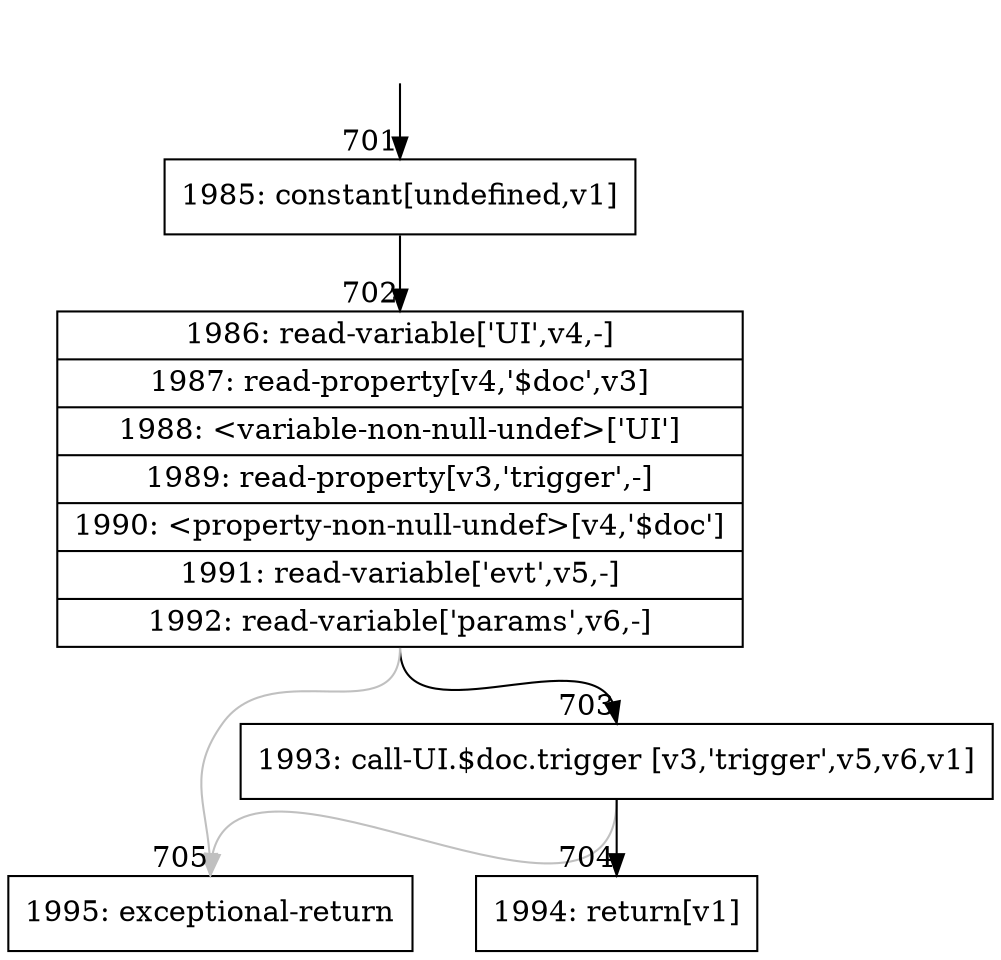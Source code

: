 digraph {
rankdir="TD"
BB_entry57[shape=none,label=""];
BB_entry57 -> BB701 [tailport=s, headport=n, headlabel="    701"]
BB701 [shape=record label="{1985: constant[undefined,v1]}" ] 
BB701 -> BB702 [tailport=s, headport=n, headlabel="      702"]
BB702 [shape=record label="{1986: read-variable['UI',v4,-]|1987: read-property[v4,'$doc',v3]|1988: \<variable-non-null-undef\>['UI']|1989: read-property[v3,'trigger',-]|1990: \<property-non-null-undef\>[v4,'$doc']|1991: read-variable['evt',v5,-]|1992: read-variable['params',v6,-]}" ] 
BB702 -> BB703 [tailport=s, headport=n, headlabel="      703"]
BB702 -> BB705 [tailport=s, headport=n, color=gray, headlabel="      705"]
BB703 [shape=record label="{1993: call-UI.$doc.trigger [v3,'trigger',v5,v6,v1]}" ] 
BB703 -> BB704 [tailport=s, headport=n, headlabel="      704"]
BB703 -> BB705 [tailport=s, headport=n, color=gray]
BB704 [shape=record label="{1994: return[v1]}" ] 
BB705 [shape=record label="{1995: exceptional-return}" ] 
//#$~ 563
}
